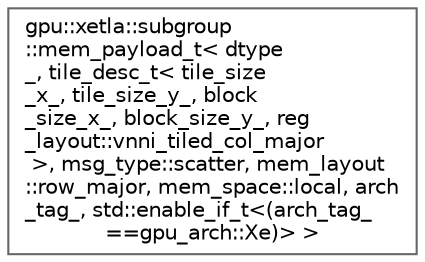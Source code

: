 digraph "Graphical Class Hierarchy"
{
 // LATEX_PDF_SIZE
  bgcolor="transparent";
  edge [fontname=Helvetica,fontsize=10,labelfontname=Helvetica,labelfontsize=10];
  node [fontname=Helvetica,fontsize=10,shape=box,height=0.2,width=0.4];
  rankdir="LR";
  Node0 [id="Node000000",label="gpu::xetla::subgroup\l::mem_payload_t\< dtype\l_, tile_desc_t\< tile_size\l_x_, tile_size_y_, block\l_size_x_, block_size_y_, reg\l_layout::vnni_tiled_col_major\l \>, msg_type::scatter, mem_layout\l::row_major, mem_space::local, arch\l_tag_, std::enable_if_t\<(arch_tag_\l==gpu_arch::Xe)\> \>",height=0.2,width=0.4,color="grey40", fillcolor="white", style="filled",URL="$structgpu_1_1xetla_1_1subgroup_1_1mem__payload__t_3_01dtype___00_01tile__desc__t_3_01tile__size_db7b20d0bf35c2dd224837af6b201855.html",tooltip="Is to describe the shared local memory surface for scattering store."];
}

